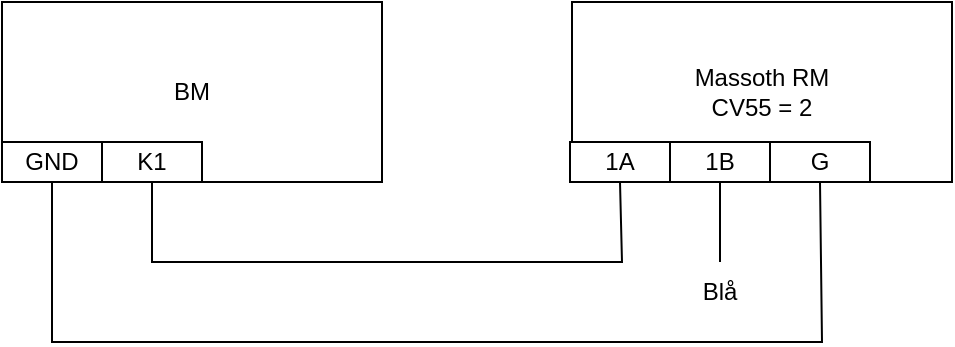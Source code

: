 <mxfile version="19.0.0" type="github">
  <diagram id="mKH7oU2S414GMjlt5h13" name="Page-1">
    <mxGraphModel dx="1101" dy="754" grid="1" gridSize="10" guides="1" tooltips="1" connect="1" arrows="1" fold="1" page="1" pageScale="1" pageWidth="827" pageHeight="1169" math="0" shadow="0">
      <root>
        <mxCell id="0" />
        <mxCell id="1" parent="0" />
        <mxCell id="Skg29Rh2yie7JMdGAI1l-1" value="BM" style="rounded=0;whiteSpace=wrap;html=1;" parent="1" vertex="1">
          <mxGeometry x="130" y="70" width="190" height="90" as="geometry" />
        </mxCell>
        <mxCell id="Skg29Rh2yie7JMdGAI1l-2" value="GND" style="rounded=0;whiteSpace=wrap;html=1;" parent="1" vertex="1">
          <mxGeometry x="130" y="140" width="50" height="20" as="geometry" />
        </mxCell>
        <mxCell id="Skg29Rh2yie7JMdGAI1l-3" value="K1" style="rounded=0;whiteSpace=wrap;html=1;" parent="1" vertex="1">
          <mxGeometry x="180" y="140" width="50" height="20" as="geometry" />
        </mxCell>
        <mxCell id="Skg29Rh2yie7JMdGAI1l-5" value="Massoth RM&lt;br&gt;CV55 = 2" style="rounded=0;whiteSpace=wrap;html=1;" parent="1" vertex="1">
          <mxGeometry x="415" y="70" width="190" height="90" as="geometry" />
        </mxCell>
        <mxCell id="Skg29Rh2yie7JMdGAI1l-6" value="1A" style="rounded=0;whiteSpace=wrap;html=1;" parent="1" vertex="1">
          <mxGeometry x="414" y="140" width="50" height="20" as="geometry" />
        </mxCell>
        <mxCell id="Skg29Rh2yie7JMdGAI1l-7" value="1B" style="rounded=0;whiteSpace=wrap;html=1;" parent="1" vertex="1">
          <mxGeometry x="464" y="140" width="50" height="20" as="geometry" />
        </mxCell>
        <mxCell id="Skg29Rh2yie7JMdGAI1l-8" value="G" style="rounded=0;whiteSpace=wrap;html=1;" parent="1" vertex="1">
          <mxGeometry x="514" y="140" width="50" height="20" as="geometry" />
        </mxCell>
        <mxCell id="Skg29Rh2yie7JMdGAI1l-9" value="" style="endArrow=none;html=1;rounded=0;entryX=0.5;entryY=1;entryDx=0;entryDy=0;exitX=0.5;exitY=1;exitDx=0;exitDy=0;" parent="1" source="Skg29Rh2yie7JMdGAI1l-8" target="Skg29Rh2yie7JMdGAI1l-2" edge="1">
          <mxGeometry width="50" height="50" relative="1" as="geometry">
            <mxPoint x="390" y="410" as="sourcePoint" />
            <mxPoint x="440" y="360" as="targetPoint" />
            <Array as="points">
              <mxPoint x="540" y="240" />
              <mxPoint x="155" y="240" />
            </Array>
          </mxGeometry>
        </mxCell>
        <mxCell id="Skg29Rh2yie7JMdGAI1l-10" value="" style="endArrow=none;html=1;rounded=0;entryX=0.5;entryY=1;entryDx=0;entryDy=0;exitX=0.5;exitY=1;exitDx=0;exitDy=0;" parent="1" source="Skg29Rh2yie7JMdGAI1l-6" target="Skg29Rh2yie7JMdGAI1l-3" edge="1">
          <mxGeometry width="50" height="50" relative="1" as="geometry">
            <mxPoint x="190" y="220" as="sourcePoint" />
            <mxPoint x="240" y="170" as="targetPoint" />
            <Array as="points">
              <mxPoint x="440" y="200" />
              <mxPoint x="205" y="200" />
            </Array>
          </mxGeometry>
        </mxCell>
        <mxCell id="58cHS7jM9AWztqI6Iybw-1" value="" style="endArrow=none;html=1;rounded=0;entryX=0.5;entryY=1;entryDx=0;entryDy=0;" edge="1" parent="1" target="Skg29Rh2yie7JMdGAI1l-7">
          <mxGeometry width="50" height="50" relative="1" as="geometry">
            <mxPoint x="489" y="200" as="sourcePoint" />
            <mxPoint x="440" y="360" as="targetPoint" />
          </mxGeometry>
        </mxCell>
        <mxCell id="58cHS7jM9AWztqI6Iybw-2" value="Blå" style="text;html=1;strokeColor=none;fillColor=none;align=center;verticalAlign=middle;whiteSpace=wrap;rounded=0;" vertex="1" parent="1">
          <mxGeometry x="459" y="200" width="60" height="30" as="geometry" />
        </mxCell>
      </root>
    </mxGraphModel>
  </diagram>
</mxfile>
